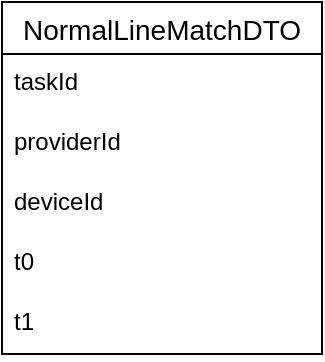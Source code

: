 <mxfile version="16.1.0" type="github">
  <diagram id="05fWH-EDjF5oDOjVZOiF" name="第 1 页">
    <mxGraphModel dx="1422" dy="762" grid="1" gridSize="10" guides="1" tooltips="1" connect="1" arrows="1" fold="1" page="1" pageScale="1" pageWidth="827" pageHeight="1169" math="0" shadow="0">
      <root>
        <mxCell id="0" />
        <mxCell id="1" parent="0" />
        <mxCell id="1KuC4FCS6J_3yX9BICAP-1" value="NormalLineMatchDTO" style="swimlane;fontStyle=0;childLayout=stackLayout;horizontal=1;startSize=26;horizontalStack=0;resizeParent=1;resizeParentMax=0;resizeLast=0;collapsible=1;marginBottom=0;align=center;fontSize=14;" vertex="1" parent="1">
          <mxGeometry x="310" y="180" width="160" height="176" as="geometry">
            <mxRectangle x="310" y="180" width="150" height="26" as="alternateBounds" />
          </mxGeometry>
        </mxCell>
        <mxCell id="1KuC4FCS6J_3yX9BICAP-2" value="taskId" style="text;strokeColor=none;fillColor=none;spacingLeft=4;spacingRight=4;overflow=hidden;rotatable=0;points=[[0,0.5],[1,0.5]];portConstraint=eastwest;fontSize=12;" vertex="1" parent="1KuC4FCS6J_3yX9BICAP-1">
          <mxGeometry y="26" width="160" height="30" as="geometry" />
        </mxCell>
        <mxCell id="1KuC4FCS6J_3yX9BICAP-4" value="providerId" style="text;strokeColor=none;fillColor=none;spacingLeft=4;spacingRight=4;overflow=hidden;rotatable=0;points=[[0,0.5],[1,0.5]];portConstraint=eastwest;fontSize=12;" vertex="1" parent="1KuC4FCS6J_3yX9BICAP-1">
          <mxGeometry y="56" width="160" height="30" as="geometry" />
        </mxCell>
        <mxCell id="1KuC4FCS6J_3yX9BICAP-3" value="deviceId" style="text;strokeColor=none;fillColor=none;spacingLeft=4;spacingRight=4;overflow=hidden;rotatable=0;points=[[0,0.5],[1,0.5]];portConstraint=eastwest;fontSize=12;" vertex="1" parent="1KuC4FCS6J_3yX9BICAP-1">
          <mxGeometry y="86" width="160" height="30" as="geometry" />
        </mxCell>
        <mxCell id="1KuC4FCS6J_3yX9BICAP-5" value="t0" style="text;strokeColor=none;fillColor=none;spacingLeft=4;spacingRight=4;overflow=hidden;rotatable=0;points=[[0,0.5],[1,0.5]];portConstraint=eastwest;fontSize=12;" vertex="1" parent="1KuC4FCS6J_3yX9BICAP-1">
          <mxGeometry y="116" width="160" height="30" as="geometry" />
        </mxCell>
        <mxCell id="1KuC4FCS6J_3yX9BICAP-6" value="t1" style="text;strokeColor=none;fillColor=none;spacingLeft=4;spacingRight=4;overflow=hidden;rotatable=0;points=[[0,0.5],[1,0.5]];portConstraint=eastwest;fontSize=12;" vertex="1" parent="1KuC4FCS6J_3yX9BICAP-1">
          <mxGeometry y="146" width="160" height="30" as="geometry" />
        </mxCell>
      </root>
    </mxGraphModel>
  </diagram>
</mxfile>

